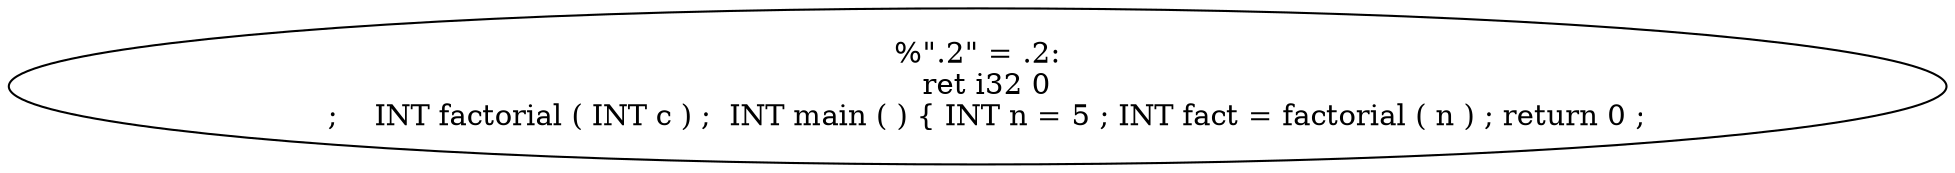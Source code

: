 digraph AST {
  "139136230925088" [label="%\".2\" = .2:
  ret i32 0
  ;    INT factorial ( INT c ) ;  INT main ( ) { INT n = 5 ; INT fact = factorial ( n ) ; return 0 ;"];
}
